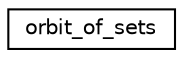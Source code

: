 digraph "Graphical Class Hierarchy"
{
  edge [fontname="Helvetica",fontsize="10",labelfontname="Helvetica",labelfontsize="10"];
  node [fontname="Helvetica",fontsize="10",shape=record];
  rankdir="LR";
  Node0 [label="orbit_of_sets",height=0.2,width=0.4,color="black", fillcolor="white", style="filled",URL="$d5/da0/classorbit__of__sets.html"];
}
